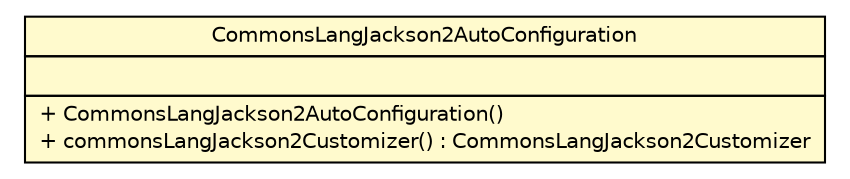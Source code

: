 #!/usr/local/bin/dot
#
# Class diagram 
# Generated by UMLGraph version R5_6-24-gf6e263 (http://www.umlgraph.org/)
#

digraph G {
	edge [fontname="Helvetica",fontsize=10,labelfontname="Helvetica",labelfontsize=10];
	node [fontname="Helvetica",fontsize=10,shape=plaintext];
	nodesep=0.25;
	ranksep=0.5;
	// top.infra.jackson2.CommonsLangJackson2AutoConfiguration
	c483 [label=<<table title="top.infra.jackson2.CommonsLangJackson2AutoConfiguration" border="0" cellborder="1" cellspacing="0" cellpadding="2" port="p" bgcolor="lemonChiffon" href="./CommonsLangJackson2AutoConfiguration.html">
		<tr><td><table border="0" cellspacing="0" cellpadding="1">
<tr><td align="center" balign="center"> CommonsLangJackson2AutoConfiguration </td></tr>
		</table></td></tr>
		<tr><td><table border="0" cellspacing="0" cellpadding="1">
<tr><td align="left" balign="left">  </td></tr>
		</table></td></tr>
		<tr><td><table border="0" cellspacing="0" cellpadding="1">
<tr><td align="left" balign="left"> + CommonsLangJackson2AutoConfiguration() </td></tr>
<tr><td align="left" balign="left"> + commonsLangJackson2Customizer() : CommonsLangJackson2Customizer </td></tr>
		</table></td></tr>
		</table>>, URL="./CommonsLangJackson2AutoConfiguration.html", fontname="Helvetica", fontcolor="black", fontsize=10.0];
}

